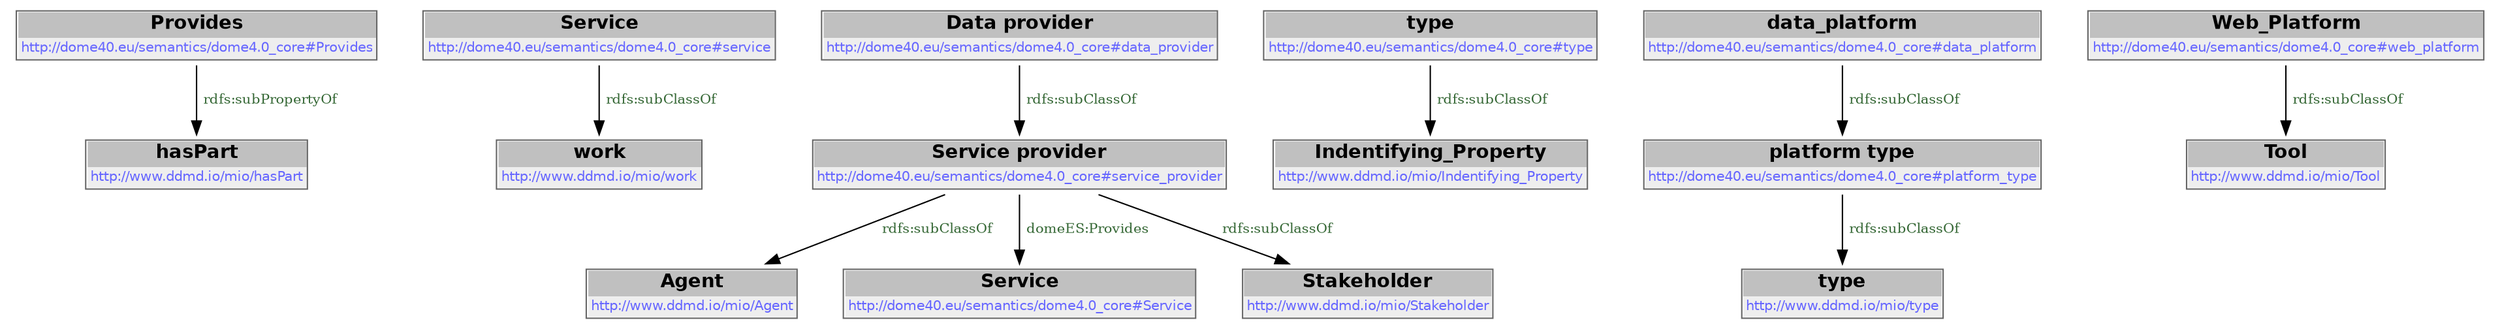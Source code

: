 digraph { 
 node [ fontname="DejaVu Sans" ] ; 
	node0 -> node1 [ color=BLACK, label=< <font point-size='10' color='#336633'>rdfs:subPropertyOf</font> > ] ;
	node3 -> node4 [ color=BLACK, label=< <font point-size='10' color='#336633'>rdfs:subClassOf</font> > ] ;
	node5 -> node6 [ color=BLACK, label=< <font point-size='10' color='#336633'>rdfs:subClassOf</font> > ] ;
	node6 -> node7 [ color=BLACK, label=< <font point-size='10' color='#336633'>rdfs:subClassOf</font> > ] ;
	node8 -> node9 [ color=BLACK, label=< <font point-size='10' color='#336633'>rdfs:subClassOf</font> > ] ;
	node2 -> node10 [ color=BLACK, label=< <font point-size='10' color='#336633'>rdfs:subClassOf</font> > ] ;
	node11 -> node12 [ color=BLACK, label=< <font point-size='10' color='#336633'>rdfs:subClassOf</font> > ] ;
	node6 -> node13 [ color=BLACK, label=< <font point-size='10' color='#336633'>domeES:Provides</font> > ] ;
	node6 -> node14 [ color=BLACK, label=< <font point-size='10' color='#336633'>rdfs:subClassOf</font> > ] ;
	node10 -> node15 [ color=BLACK, label=< <font point-size='10' color='#336633'>rdfs:subClassOf</font> > ] ;
# http://dome40.eu/semantics/dome4.0_core#Provides node0
node0 [ shape=none, color=black label=< <table color='#666666' cellborder='0' cellspacing='0' border='1'><tr><td colspan='2' bgcolor='grey'><B>Provides</B></td></tr><tr><td href='http://dome40.eu/semantics/dome4.0_core#Provides' bgcolor='#eeeeee' colspan='2'><font point-size='10' color='#6666ff'>http://dome40.eu/semantics/dome4.0_core#Provides</font></td></tr></table> > ] 
# http://www.ddmd.io/mio/hasPart node1
node1 [ shape=none, color=black label=< <table color='#666666' cellborder='0' cellspacing='0' border='1'><tr><td colspan='2' bgcolor='grey'><B>hasPart</B></td></tr><tr><td href='http://www.ddmd.io/mio/hasPart' bgcolor='#eeeeee' colspan='2'><font point-size='10' color='#6666ff'>http://www.ddmd.io/mio/hasPart</font></td></tr></table> > ] 
# http://dome40.eu/semantics/dome4.0_core#data_platform node2
node2 [ shape=none, color=black label=< <table color='#666666' cellborder='0' cellspacing='0' border='1'><tr><td colspan='2' bgcolor='grey'><B>data_platform</B></td></tr><tr><td href='http://dome40.eu/semantics/dome4.0_core#data_platform' bgcolor='#eeeeee' colspan='2'><font point-size='10' color='#6666ff'>http://dome40.eu/semantics/dome4.0_core#data_platform</font></td></tr></table> > ] 
# http://dome40.eu/semantics/dome4.0_core#service node3
node3 [ shape=none, color=black label=< <table color='#666666' cellborder='0' cellspacing='0' border='1'><tr><td colspan='2' bgcolor='grey'><B>Service</B></td></tr><tr><td href='http://dome40.eu/semantics/dome4.0_core#service' bgcolor='#eeeeee' colspan='2'><font point-size='10' color='#6666ff'>http://dome40.eu/semantics/dome4.0_core#service</font></td></tr></table> > ] 
# http://www.ddmd.io/mio/work node4
node4 [ shape=none, color=black label=< <table color='#666666' cellborder='0' cellspacing='0' border='1'><tr><td colspan='2' bgcolor='grey'><B>work</B></td></tr><tr><td href='http://www.ddmd.io/mio/work' bgcolor='#eeeeee' colspan='2'><font point-size='10' color='#6666ff'>http://www.ddmd.io/mio/work</font></td></tr></table> > ] 
# http://dome40.eu/semantics/dome4.0_core#data_provider node5
node5 [ shape=none, color=black label=< <table color='#666666' cellborder='0' cellspacing='0' border='1'><tr><td colspan='2' bgcolor='grey'><B>Data provider</B></td></tr><tr><td href='http://dome40.eu/semantics/dome4.0_core#data_provider' bgcolor='#eeeeee' colspan='2'><font point-size='10' color='#6666ff'>http://dome40.eu/semantics/dome4.0_core#data_provider</font></td></tr></table> > ] 
# http://dome40.eu/semantics/dome4.0_core#service_provider node6
node6 [ shape=none, color=black label=< <table color='#666666' cellborder='0' cellspacing='0' border='1'><tr><td colspan='2' bgcolor='grey'><B>Service provider</B></td></tr><tr><td href='http://dome40.eu/semantics/dome4.0_core#service_provider' bgcolor='#eeeeee' colspan='2'><font point-size='10' color='#6666ff'>http://dome40.eu/semantics/dome4.0_core#service_provider</font></td></tr></table> > ] 
# http://www.ddmd.io/mio/Agent node7
node7 [ shape=none, color=black label=< <table color='#666666' cellborder='0' cellspacing='0' border='1'><tr><td colspan='2' bgcolor='grey'><B>Agent</B></td></tr><tr><td href='http://www.ddmd.io/mio/Agent' bgcolor='#eeeeee' colspan='2'><font point-size='10' color='#6666ff'>http://www.ddmd.io/mio/Agent</font></td></tr></table> > ] 
# http://dome40.eu/semantics/dome4.0_core#type node8
node8 [ shape=none, color=black label=< <table color='#666666' cellborder='0' cellspacing='0' border='1'><tr><td colspan='2' bgcolor='grey'><B>type</B></td></tr><tr><td href='http://dome40.eu/semantics/dome4.0_core#type' bgcolor='#eeeeee' colspan='2'><font point-size='10' color='#6666ff'>http://dome40.eu/semantics/dome4.0_core#type</font></td></tr></table> > ] 
# http://www.ddmd.io/mio/Indentifying_Property node9
node9 [ shape=none, color=black label=< <table color='#666666' cellborder='0' cellspacing='0' border='1'><tr><td colspan='2' bgcolor='grey'><B>Indentifying_Property</B></td></tr><tr><td href='http://www.ddmd.io/mio/Indentifying_Property' bgcolor='#eeeeee' colspan='2'><font point-size='10' color='#6666ff'>http://www.ddmd.io/mio/Indentifying_Property</font></td></tr></table> > ] 
# http://dome40.eu/semantics/dome4.0_core#platform_type node10
node10 [ shape=none, color=black label=< <table color='#666666' cellborder='0' cellspacing='0' border='1'><tr><td colspan='2' bgcolor='grey'><B>platform type</B></td></tr><tr><td href='http://dome40.eu/semantics/dome4.0_core#platform_type' bgcolor='#eeeeee' colspan='2'><font point-size='10' color='#6666ff'>http://dome40.eu/semantics/dome4.0_core#platform_type</font></td></tr></table> > ] 
# http://dome40.eu/semantics/dome4.0_core#web_platform node11
node11 [ shape=none, color=black label=< <table color='#666666' cellborder='0' cellspacing='0' border='1'><tr><td colspan='2' bgcolor='grey'><B>Web_Platform</B></td></tr><tr><td href='http://dome40.eu/semantics/dome4.0_core#web_platform' bgcolor='#eeeeee' colspan='2'><font point-size='10' color='#6666ff'>http://dome40.eu/semantics/dome4.0_core#web_platform</font></td></tr></table> > ] 
# http://www.ddmd.io/mio/Tool node12
node12 [ shape=none, color=black label=< <table color='#666666' cellborder='0' cellspacing='0' border='1'><tr><td colspan='2' bgcolor='grey'><B>Tool</B></td></tr><tr><td href='http://www.ddmd.io/mio/Tool' bgcolor='#eeeeee' colspan='2'><font point-size='10' color='#6666ff'>http://www.ddmd.io/mio/Tool</font></td></tr></table> > ] 
# http://dome40.eu/semantics/dome4.0_core#Service node13
node13 [ shape=none, color=black label=< <table color='#666666' cellborder='0' cellspacing='0' border='1'><tr><td colspan='2' bgcolor='grey'><B>Service</B></td></tr><tr><td href='http://dome40.eu/semantics/dome4.0_core#Service' bgcolor='#eeeeee' colspan='2'><font point-size='10' color='#6666ff'>http://dome40.eu/semantics/dome4.0_core#Service</font></td></tr></table> > ] 
# http://www.ddmd.io/mio/Stakeholder node14
node14 [ shape=none, color=black label=< <table color='#666666' cellborder='0' cellspacing='0' border='1'><tr><td colspan='2' bgcolor='grey'><B>Stakeholder</B></td></tr><tr><td href='http://www.ddmd.io/mio/Stakeholder' bgcolor='#eeeeee' colspan='2'><font point-size='10' color='#6666ff'>http://www.ddmd.io/mio/Stakeholder</font></td></tr></table> > ] 
# http://www.ddmd.io/mio/type node15
node15 [ shape=none, color=black label=< <table color='#666666' cellborder='0' cellspacing='0' border='1'><tr><td colspan='2' bgcolor='grey'><B>type</B></td></tr><tr><td href='http://www.ddmd.io/mio/type' bgcolor='#eeeeee' colspan='2'><font point-size='10' color='#6666ff'>http://www.ddmd.io/mio/type</font></td></tr></table> > ] 
}
